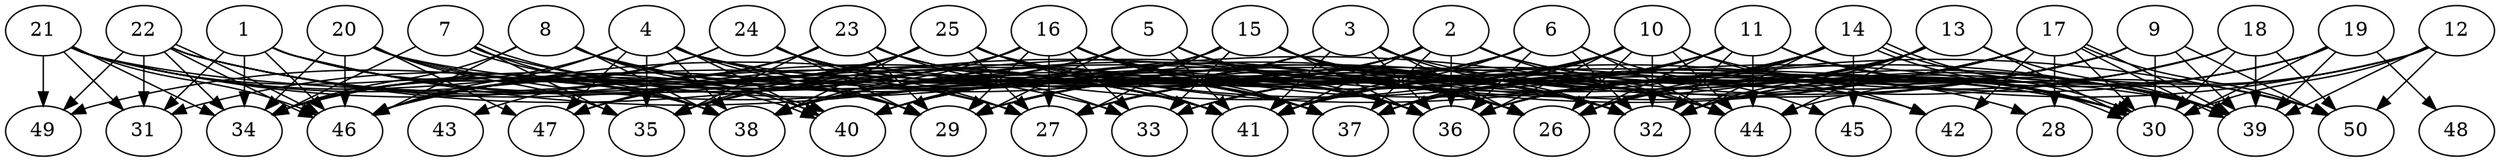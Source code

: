 // DAG automatically generated by daggen at Tue Aug  6 16:32:29 2019
// ./daggen --dot -n 50 --ccr 0.4 --fat 0.8 --regular 0.5 --density 0.6 --mindata 5242880 --maxdata 52428800 
digraph G {
  1 [size="66378240", alpha="0.01", expect_size="26551296"] 
  1 -> 31 [size ="26551296"]
  1 -> 34 [size ="26551296"]
  1 -> 37 [size ="26551296"]
  1 -> 38 [size ="26551296"]
  1 -> 41 [size ="26551296"]
  1 -> 44 [size ="26551296"]
  1 -> 46 [size ="26551296"]
  2 [size="38085120", alpha="0.18", expect_size="15234048"] 
  2 -> 28 [size ="15234048"]
  2 -> 29 [size ="15234048"]
  2 -> 30 [size ="15234048"]
  2 -> 35 [size ="15234048"]
  2 -> 36 [size ="15234048"]
  2 -> 37 [size ="15234048"]
  2 -> 38 [size ="15234048"]
  2 -> 40 [size ="15234048"]
  2 -> 41 [size ="15234048"]
  2 -> 44 [size ="15234048"]
  3 [size="41295360", alpha="0.16", expect_size="16518144"] 
  3 -> 26 [size ="16518144"]
  3 -> 32 [size ="16518144"]
  3 -> 36 [size ="16518144"]
  3 -> 38 [size ="16518144"]
  3 -> 39 [size ="16518144"]
  3 -> 40 [size ="16518144"]
  3 -> 41 [size ="16518144"]
  3 -> 47 [size ="16518144"]
  4 [size="42490880", alpha="0.19", expect_size="16996352"] 
  4 -> 29 [size ="16996352"]
  4 -> 32 [size ="16996352"]
  4 -> 34 [size ="16996352"]
  4 -> 35 [size ="16996352"]
  4 -> 36 [size ="16996352"]
  4 -> 38 [size ="16996352"]
  4 -> 39 [size ="16996352"]
  4 -> 40 [size ="16996352"]
  4 -> 46 [size ="16996352"]
  4 -> 47 [size ="16996352"]
  5 [size="40138240", alpha="0.09", expect_size="16055296"] 
  5 -> 26 [size ="16055296"]
  5 -> 29 [size ="16055296"]
  5 -> 32 [size ="16055296"]
  5 -> 34 [size ="16055296"]
  5 -> 35 [size ="16055296"]
  5 -> 36 [size ="16055296"]
  5 -> 41 [size ="16055296"]
  6 [size="57436160", alpha="0.19", expect_size="22974464"] 
  6 -> 27 [size ="22974464"]
  6 -> 29 [size ="22974464"]
  6 -> 32 [size ="22974464"]
  6 -> 36 [size ="22974464"]
  6 -> 38 [size ="22974464"]
  6 -> 40 [size ="22974464"]
  6 -> 41 [size ="22974464"]
  6 -> 44 [size ="22974464"]
  6 -> 45 [size ="22974464"]
  7 [size="117734400", alpha="0.06", expect_size="47093760"] 
  7 -> 32 [size ="47093760"]
  7 -> 34 [size ="47093760"]
  7 -> 35 [size ="47093760"]
  7 -> 38 [size ="47093760"]
  7 -> 40 [size ="47093760"]
  7 -> 40 [size ="47093760"]
  8 [size="53386240", alpha="0.07", expect_size="21354496"] 
  8 -> 26 [size ="21354496"]
  8 -> 27 [size ="21354496"]
  8 -> 29 [size ="21354496"]
  8 -> 34 [size ="21354496"]
  8 -> 38 [size ="21354496"]
  8 -> 40 [size ="21354496"]
  8 -> 46 [size ="21354496"]
  9 [size="95398400", alpha="0.02", expect_size="38159360"] 
  9 -> 26 [size ="38159360"]
  9 -> 27 [size ="38159360"]
  9 -> 29 [size ="38159360"]
  9 -> 30 [size ="38159360"]
  9 -> 36 [size ="38159360"]
  9 -> 39 [size ="38159360"]
  9 -> 41 [size ="38159360"]
  9 -> 50 [size ="38159360"]
  10 [size="130828800", alpha="0.15", expect_size="52331520"] 
  10 -> 26 [size ="52331520"]
  10 -> 30 [size ="52331520"]
  10 -> 32 [size ="52331520"]
  10 -> 33 [size ="52331520"]
  10 -> 36 [size ="52331520"]
  10 -> 37 [size ="52331520"]
  10 -> 38 [size ="52331520"]
  10 -> 41 [size ="52331520"]
  10 -> 42 [size ="52331520"]
  10 -> 44 [size ="52331520"]
  10 -> 46 [size ="52331520"]
  11 [size="102054400", alpha="0.15", expect_size="40821760"] 
  11 -> 26 [size ="40821760"]
  11 -> 27 [size ="40821760"]
  11 -> 30 [size ="40821760"]
  11 -> 32 [size ="40821760"]
  11 -> 37 [size ="40821760"]
  11 -> 40 [size ="40821760"]
  11 -> 41 [size ="40821760"]
  11 -> 44 [size ="40821760"]
  11 -> 50 [size ="40821760"]
  12 [size="110208000", alpha="0.14", expect_size="44083200"] 
  12 -> 30 [size ="44083200"]
  12 -> 32 [size ="44083200"]
  12 -> 39 [size ="44083200"]
  12 -> 41 [size ="44083200"]
  12 -> 44 [size ="44083200"]
  12 -> 50 [size ="44083200"]
  13 [size="97989120", alpha="0.14", expect_size="39195648"] 
  13 -> 26 [size ="39195648"]
  13 -> 27 [size ="39195648"]
  13 -> 30 [size ="39195648"]
  13 -> 32 [size ="39195648"]
  13 -> 36 [size ="39195648"]
  13 -> 38 [size ="39195648"]
  13 -> 39 [size ="39195648"]
  13 -> 44 [size ="39195648"]
  14 [size="74759680", alpha="0.16", expect_size="29903872"] 
  14 -> 26 [size ="29903872"]
  14 -> 30 [size ="29903872"]
  14 -> 30 [size ="29903872"]
  14 -> 32 [size ="29903872"]
  14 -> 33 [size ="29903872"]
  14 -> 36 [size ="29903872"]
  14 -> 37 [size ="29903872"]
  14 -> 39 [size ="29903872"]
  14 -> 40 [size ="29903872"]
  14 -> 41 [size ="29903872"]
  14 -> 45 [size ="29903872"]
  15 [size="71692800", alpha="0.02", expect_size="28677120"] 
  15 -> 26 [size ="28677120"]
  15 -> 27 [size ="28677120"]
  15 -> 32 [size ="28677120"]
  15 -> 33 [size ="28677120"]
  15 -> 36 [size ="28677120"]
  15 -> 38 [size ="28677120"]
  15 -> 39 [size ="28677120"]
  15 -> 40 [size ="28677120"]
  15 -> 44 [size ="28677120"]
  15 -> 46 [size ="28677120"]
  15 -> 47 [size ="28677120"]
  16 [size="126622720", alpha="0.00", expect_size="50649088"] 
  16 -> 26 [size ="50649088"]
  16 -> 27 [size ="50649088"]
  16 -> 29 [size ="50649088"]
  16 -> 31 [size ="50649088"]
  16 -> 33 [size ="50649088"]
  16 -> 36 [size ="50649088"]
  16 -> 37 [size ="50649088"]
  16 -> 38 [size ="50649088"]
  16 -> 39 [size ="50649088"]
  16 -> 42 [size ="50649088"]
  16 -> 46 [size ="50649088"]
  16 -> 49 [size ="50649088"]
  17 [size="121692160", alpha="0.19", expect_size="48676864"] 
  17 -> 26 [size ="48676864"]
  17 -> 28 [size ="48676864"]
  17 -> 29 [size ="48676864"]
  17 -> 30 [size ="48676864"]
  17 -> 35 [size ="48676864"]
  17 -> 36 [size ="48676864"]
  17 -> 38 [size ="48676864"]
  17 -> 39 [size ="48676864"]
  17 -> 39 [size ="48676864"]
  17 -> 41 [size ="48676864"]
  17 -> 42 [size ="48676864"]
  17 -> 50 [size ="48676864"]
  18 [size="39418880", alpha="0.19", expect_size="15767552"] 
  18 -> 30 [size ="15767552"]
  18 -> 32 [size ="15767552"]
  18 -> 33 [size ="15767552"]
  18 -> 37 [size ="15767552"]
  18 -> 39 [size ="15767552"]
  18 -> 50 [size ="15767552"]
  19 [size="81487360", alpha="0.12", expect_size="32594944"] 
  19 -> 26 [size ="32594944"]
  19 -> 30 [size ="32594944"]
  19 -> 32 [size ="32594944"]
  19 -> 37 [size ="32594944"]
  19 -> 39 [size ="32594944"]
  19 -> 48 [size ="32594944"]
  20 [size="94359040", alpha="0.18", expect_size="37743616"] 
  20 -> 30 [size ="37743616"]
  20 -> 32 [size ="37743616"]
  20 -> 34 [size ="37743616"]
  20 -> 35 [size ="37743616"]
  20 -> 38 [size ="37743616"]
  20 -> 46 [size ="37743616"]
  20 -> 47 [size ="37743616"]
  21 [size="66252800", alpha="0.13", expect_size="26501120"] 
  21 -> 27 [size ="26501120"]
  21 -> 29 [size ="26501120"]
  21 -> 30 [size ="26501120"]
  21 -> 31 [size ="26501120"]
  21 -> 34 [size ="26501120"]
  21 -> 38 [size ="26501120"]
  21 -> 41 [size ="26501120"]
  21 -> 46 [size ="26501120"]
  21 -> 49 [size ="26501120"]
  22 [size="34214400", alpha="0.12", expect_size="13685760"] 
  22 -> 26 [size ="13685760"]
  22 -> 31 [size ="13685760"]
  22 -> 33 [size ="13685760"]
  22 -> 34 [size ="13685760"]
  22 -> 37 [size ="13685760"]
  22 -> 41 [size ="13685760"]
  22 -> 46 [size ="13685760"]
  22 -> 46 [size ="13685760"]
  22 -> 49 [size ="13685760"]
  23 [size="118760960", alpha="0.17", expect_size="47504384"] 
  23 -> 26 [size ="47504384"]
  23 -> 29 [size ="47504384"]
  23 -> 32 [size ="47504384"]
  23 -> 33 [size ="47504384"]
  23 -> 35 [size ="47504384"]
  23 -> 43 [size ="47504384"]
  23 -> 46 [size ="47504384"]
  24 [size="85189120", alpha="0.06", expect_size="34075648"] 
  24 -> 27 [size ="34075648"]
  24 -> 29 [size ="34075648"]
  24 -> 34 [size ="34075648"]
  24 -> 36 [size ="34075648"]
  24 -> 37 [size ="34075648"]
  24 -> 41 [size ="34075648"]
  24 -> 46 [size ="34075648"]
  25 [size="61834240", alpha="0.19", expect_size="24733696"] 
  25 -> 27 [size ="24733696"]
  25 -> 30 [size ="24733696"]
  25 -> 34 [size ="24733696"]
  25 -> 35 [size ="24733696"]
  25 -> 37 [size ="24733696"]
  25 -> 38 [size ="24733696"]
  25 -> 41 [size ="24733696"]
  25 -> 46 [size ="24733696"]
  25 -> 47 [size ="24733696"]
  25 -> 50 [size ="24733696"]
  26 [size="76085760", alpha="0.01", expect_size="30434304"] 
  27 [size="77150720", alpha="0.20", expect_size="30860288"] 
  28 [size="73589760", alpha="0.05", expect_size="29435904"] 
  29 [size="69222400", alpha="0.05", expect_size="27688960"] 
  30 [size="19973120", alpha="0.05", expect_size="7989248"] 
  31 [size="124835840", alpha="0.20", expect_size="49934336"] 
  32 [size="83182080", alpha="0.11", expect_size="33272832"] 
  33 [size="37959680", alpha="0.17", expect_size="15183872"] 
  34 [size="17356800", alpha="0.13", expect_size="6942720"] 
  35 [size="50759680", alpha="0.19", expect_size="20303872"] 
  36 [size="47232000", alpha="0.04", expect_size="18892800"] 
  37 [size="51105280", alpha="0.08", expect_size="20442112"] 
  38 [size="49044480", alpha="0.16", expect_size="19617792"] 
  39 [size="81331200", alpha="0.16", expect_size="32532480"] 
  40 [size="112291840", alpha="0.09", expect_size="44916736"] 
  41 [size="23720960", alpha="0.12", expect_size="9488384"] 
  42 [size="22530560", alpha="0.18", expect_size="9012224"] 
  43 [size="87859200", alpha="0.02", expect_size="35143680"] 
  44 [size="68654080", alpha="0.18", expect_size="27461632"] 
  45 [size="26572800", alpha="0.03", expect_size="10629120"] 
  46 [size="20203520", alpha="0.18", expect_size="8081408"] 
  47 [size="45094400", alpha="0.04", expect_size="18037760"] 
  48 [size="91870720", alpha="0.01", expect_size="36748288"] 
  49 [size="68879360", alpha="0.06", expect_size="27551744"] 
  50 [size="44503040", alpha="0.13", expect_size="17801216"] 
}
